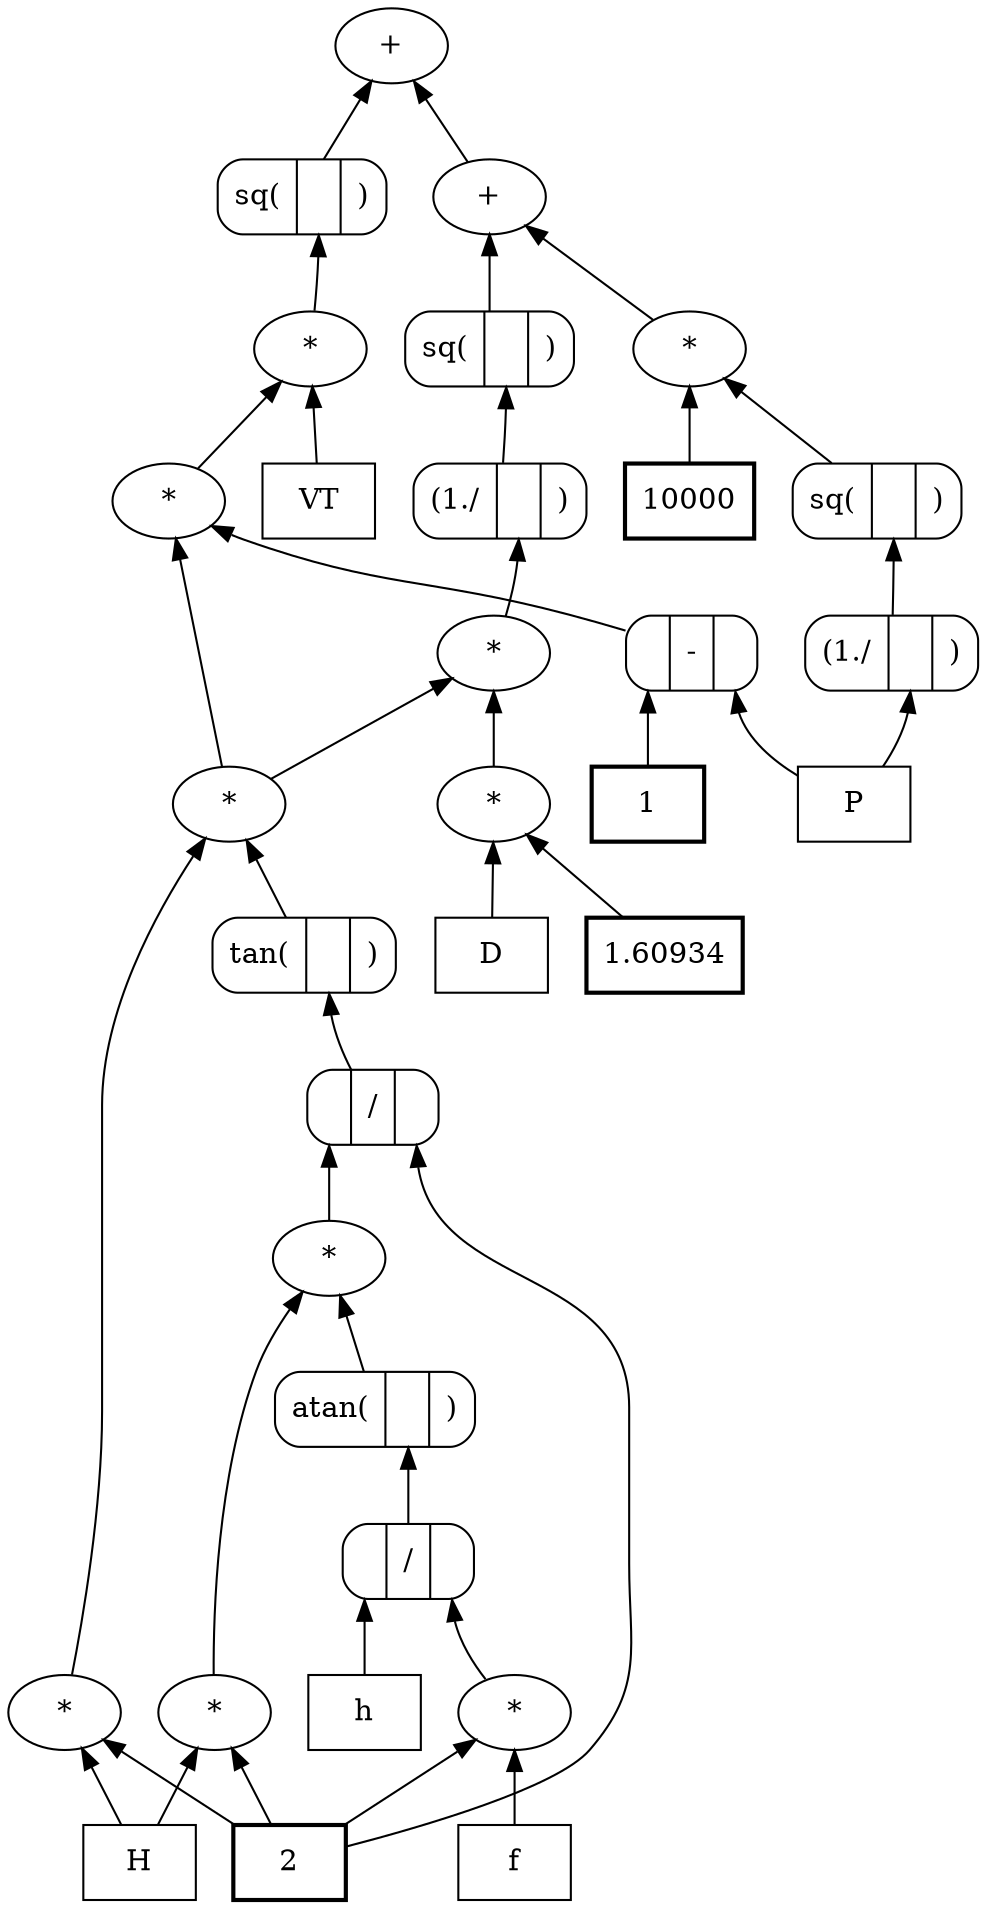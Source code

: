 digraph G {
rankdir=BT;
94516162378624 [label="*", shape=oval];
94516164735392 -> 94516162378624;
94516168021584 -> 94516162378624;
140242359423232 [label=D, shape=box, style=solid];
94516164735360 [label=1, shape=box, style=bold];
94516163136272 [label="*", shape=oval];
94516164735392 -> 94516163136272;
94516168212896 -> 94516163136272;
94516170639376 [label="sq(| <f0> | )", shape=Mrecord];
94516164824544 -> 94516170639376:f0;
94516160779792 [label="1.60934", shape=box, style=bold];
94516168138784 [label="+", shape=oval];
94516162530976 -> 94516168138784;
94516169543600 -> 94516168138784;
94516162530976 [label="sq(| <f0> | )", shape=Mrecord];
94516170595920 -> 94516162530976:f0;
94516161661088 [label="*", shape=oval];
94516170068720 -> 94516161661088;
94516162591408 -> 94516161661088;
94516158120992 [label="*", shape=oval];
94516161661088 -> 94516158120992;
94516168084832 -> 94516158120992;
94516164735392 [label=2, shape=box, style=bold];
94516168212896 [label=f, shape=box, style=solid];
94516162591408 [label="tan(| <f0> | )", shape=Mrecord];
94516171309552 -> 94516162591408:f0;
94516170576944 [label="*", shape=oval];
94516162378624 -> 94516170576944;
94516170068800 -> 94516170576944;
94516169543600 [label="*", shape=oval];
94516162567984 -> 94516169543600;
94516158682800 -> 94516169543600;
94516158682800 [label="sq(| <f0> | )", shape=Mrecord];
94516168761200 -> 94516158682800:f0;
94516162567984 [label=10000, shape=box, style=bold];
94516170787504 [label=VT, shape=box, style=solid];
94516159048384 [label="*", shape=oval];
94516161661088 -> 94516159048384;
94516170603968 -> 94516159048384;
94516170068800 [label="atan(| <f0> | )", shape=Mrecord];
94516170576992 -> 94516170068800:f0;
94516170603968 [label="*", shape=oval];
94516160779792 -> 94516170603968;
140242359423232 -> 94516170603968;
94516170595920 [label="(1./| <f0> | )", shape=Mrecord];
94516159048384 -> 94516170595920:f0;
94516168021584 [label=H, shape=box, style=solid];
94516162378832 [label=h, shape=box, style=solid];
94516157063136 [label="+", shape=oval];
94516168138784 -> 94516157063136;
94516170639376 -> 94516157063136;
94516170576992 [label=" <f0> | / | <f1> ", shape=Mrecord];
94516162378832 -> 94516170576992:f0;
94516163136272 -> 94516170576992:f1;
94516164824544 [label="*", shape=oval];
94516170787504 -> 94516164824544;
94516158120992 -> 94516164824544;
94516168084832 [label=" <f0> | - | <f1> ", shape=Mrecord];
94516164735360 -> 94516168084832:f0;
94516167081056 -> 94516168084832:f1;
94516167081056 [label=P, shape=box, style=solid];
94516170068720 [label="*", shape=oval];
94516164735392 -> 94516170068720;
94516168021584 -> 94516170068720;
94516171309552 [label=" <f0> | / | <f1> ", shape=Mrecord];
94516170576944 -> 94516171309552:f0;
94516164735392 -> 94516171309552:f1;
94516168761200 [label="(1./| <f0> | )", shape=Mrecord];
94516167081056 -> 94516168761200:f0;
}
